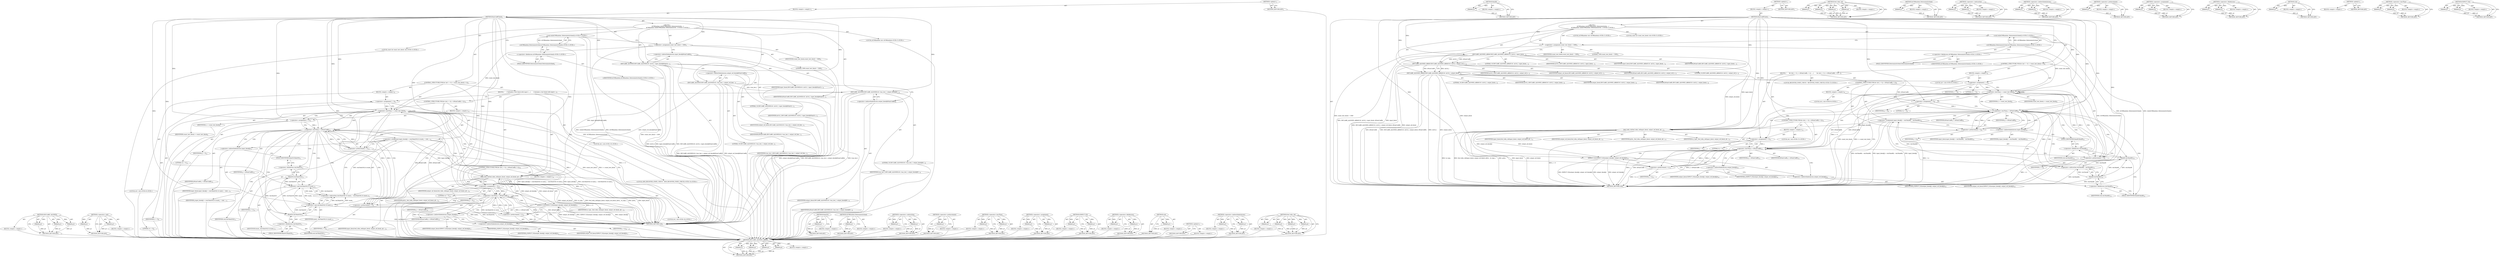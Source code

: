 digraph "fwd_txfm_ref" {
vulnerable_134 [label=<(METHOD,DECLARE_ALIGNED_ARRAY)>];
vulnerable_135 [label=<(PARAM,p1)>];
vulnerable_136 [label=<(PARAM,p2)>];
vulnerable_137 [label=<(PARAM,p3)>];
vulnerable_138 [label=<(PARAM,p4)>];
vulnerable_139 [label=<(BLOCK,&lt;empty&gt;,&lt;empty&gt;)>];
vulnerable_140 [label=<(METHOD_RETURN,ANY)>];
vulnerable_160 [label=<(METHOD,Rand8)>];
vulnerable_161 [label=<(PARAM,p1)>];
vulnerable_162 [label=<(BLOCK,&lt;empty&gt;,&lt;empty&gt;)>];
vulnerable_163 [label=<(METHOD_RETURN,ANY)>];
vulnerable_6 [label=<(METHOD,&lt;global&gt;)<SUB>1</SUB>>];
vulnerable_7 [label=<(BLOCK,&lt;empty&gt;,&lt;empty&gt;)<SUB>1</SUB>>];
vulnerable_8 [label=<(METHOD,RunCoeffCheck)<SUB>1</SUB>>];
vulnerable_9 [label="<(BLOCK,{
     ACMRandom rnd(ACMRandom::DeterministicSe...,{
     ACMRandom rnd(ACMRandom::DeterministicSe...)<SUB>1</SUB>>"];
vulnerable_10 [label="<(LOCAL,ACMRandom rnd: ACMRandom)<SUB>2</SUB>>"];
vulnerable_11 [label="<(rnd,rnd(ACMRandom::DeterministicSeed()))<SUB>2</SUB>>"];
vulnerable_12 [label="<(ACMRandom.DeterministicSeed,ACMRandom::DeterministicSeed())<SUB>2</SUB>>"];
vulnerable_13 [label="<(&lt;operator&gt;.fieldAccess,ACMRandom::DeterministicSeed)<SUB>2</SUB>>"];
vulnerable_14 [label="<(IDENTIFIER,ACMRandom,ACMRandom::DeterministicSeed())<SUB>2</SUB>>"];
vulnerable_15 [label=<(FIELD_IDENTIFIER,DeterministicSeed,DeterministicSeed)<SUB>2</SUB>>];
vulnerable_16 [label="<(LOCAL,const int count_test_block: int)<SUB>3</SUB>>"];
vulnerable_17 [label=<(&lt;operator&gt;.assignment,count_test_block = 1000)<SUB>3</SUB>>];
vulnerable_18 [label=<(IDENTIFIER,count_test_block,count_test_block = 1000)<SUB>3</SUB>>];
vulnerable_19 [label=<(LITERAL,1000,count_test_block = 1000)<SUB>3</SUB>>];
vulnerable_20 [label=<(DECLARE_ALIGNED_ARRAY,DECLARE_ALIGNED_ARRAY(16, int16_t, input_block,...)<SUB>4</SUB>>];
vulnerable_21 [label=<(LITERAL,16,DECLARE_ALIGNED_ARRAY(16, int16_t, input_block,...)<SUB>4</SUB>>];
vulnerable_22 [label=<(IDENTIFIER,int16_t,DECLARE_ALIGNED_ARRAY(16, int16_t, input_block,...)<SUB>4</SUB>>];
vulnerable_23 [label=<(IDENTIFIER,input_block,DECLARE_ALIGNED_ARRAY(16, int16_t, input_block,...)<SUB>4</SUB>>];
vulnerable_24 [label=<(IDENTIFIER,kNumCoeffs,DECLARE_ALIGNED_ARRAY(16, int16_t, input_block,...)<SUB>4</SUB>>];
vulnerable_25 [label=<(DECLARE_ALIGNED_ARRAY,DECLARE_ALIGNED_ARRAY(16, int16_t, output_ref_b...)<SUB>5</SUB>>];
vulnerable_26 [label=<(LITERAL,16,DECLARE_ALIGNED_ARRAY(16, int16_t, output_ref_b...)<SUB>5</SUB>>];
vulnerable_27 [label=<(IDENTIFIER,int16_t,DECLARE_ALIGNED_ARRAY(16, int16_t, output_ref_b...)<SUB>5</SUB>>];
vulnerable_28 [label=<(IDENTIFIER,output_ref_block,DECLARE_ALIGNED_ARRAY(16, int16_t, output_ref_b...)<SUB>5</SUB>>];
vulnerable_29 [label=<(IDENTIFIER,kNumCoeffs,DECLARE_ALIGNED_ARRAY(16, int16_t, output_ref_b...)<SUB>5</SUB>>];
vulnerable_30 [label=<(DECLARE_ALIGNED_ARRAY,DECLARE_ALIGNED_ARRAY(16, int16_t, output_block...)<SUB>6</SUB>>];
vulnerable_31 [label=<(LITERAL,16,DECLARE_ALIGNED_ARRAY(16, int16_t, output_block...)<SUB>6</SUB>>];
vulnerable_32 [label=<(IDENTIFIER,int16_t,DECLARE_ALIGNED_ARRAY(16, int16_t, output_block...)<SUB>6</SUB>>];
vulnerable_33 [label=<(IDENTIFIER,output_block,DECLARE_ALIGNED_ARRAY(16, int16_t, output_block...)<SUB>6</SUB>>];
vulnerable_34 [label=<(IDENTIFIER,kNumCoeffs,DECLARE_ALIGNED_ARRAY(16, int16_t, output_block...)<SUB>6</SUB>>];
vulnerable_35 [label=<(CONTROL_STRUCTURE,FOR,for (int i = 0;i &lt; count_test_block;++i))<SUB>8</SUB>>];
vulnerable_36 [label=<(BLOCK,&lt;empty&gt;,&lt;empty&gt;)<SUB>8</SUB>>];
vulnerable_37 [label="<(LOCAL,int i: int)<SUB>8</SUB>>"];
vulnerable_38 [label=<(&lt;operator&gt;.assignment,i = 0)<SUB>8</SUB>>];
vulnerable_39 [label=<(IDENTIFIER,i,i = 0)<SUB>8</SUB>>];
vulnerable_40 [label=<(LITERAL,0,i = 0)<SUB>8</SUB>>];
vulnerable_41 [label=<(&lt;operator&gt;.lessThan,i &lt; count_test_block)<SUB>8</SUB>>];
vulnerable_42 [label=<(IDENTIFIER,i,i &lt; count_test_block)<SUB>8</SUB>>];
vulnerable_43 [label=<(IDENTIFIER,count_test_block,i &lt; count_test_block)<SUB>8</SUB>>];
vulnerable_44 [label=<(&lt;operator&gt;.preIncrement,++i)<SUB>8</SUB>>];
vulnerable_45 [label=<(IDENTIFIER,i,++i)<SUB>8</SUB>>];
vulnerable_46 [label=<(BLOCK,{
       for (int j = 0; j &lt; kNumCoeffs; ++j)
 ...,{
       for (int j = 0; j &lt; kNumCoeffs; ++j)
 ...)<SUB>8</SUB>>];
vulnerable_47 [label=<(CONTROL_STRUCTURE,FOR,for (int j = 0;j &lt; kNumCoeffs;++j))<SUB>9</SUB>>];
vulnerable_48 [label=<(BLOCK,&lt;empty&gt;,&lt;empty&gt;)<SUB>9</SUB>>];
vulnerable_49 [label="<(LOCAL,int j: int)<SUB>9</SUB>>"];
vulnerable_50 [label=<(&lt;operator&gt;.assignment,j = 0)<SUB>9</SUB>>];
vulnerable_51 [label=<(IDENTIFIER,j,j = 0)<SUB>9</SUB>>];
vulnerable_52 [label=<(LITERAL,0,j = 0)<SUB>9</SUB>>];
vulnerable_53 [label=<(&lt;operator&gt;.lessThan,j &lt; kNumCoeffs)<SUB>9</SUB>>];
vulnerable_54 [label=<(IDENTIFIER,j,j &lt; kNumCoeffs)<SUB>9</SUB>>];
vulnerable_55 [label=<(IDENTIFIER,kNumCoeffs,j &lt; kNumCoeffs)<SUB>9</SUB>>];
vulnerable_56 [label=<(&lt;operator&gt;.preIncrement,++j)<SUB>9</SUB>>];
vulnerable_57 [label=<(IDENTIFIER,j,++j)<SUB>9</SUB>>];
vulnerable_58 [label=<(&lt;operator&gt;.assignment,input_block[j] = rnd.Rand8() - rnd.Rand8())<SUB>10</SUB>>];
vulnerable_59 [label=<(&lt;operator&gt;.indirectIndexAccess,input_block[j])<SUB>10</SUB>>];
vulnerable_60 [label=<(IDENTIFIER,input_block,input_block[j] = rnd.Rand8() - rnd.Rand8())<SUB>10</SUB>>];
vulnerable_61 [label=<(IDENTIFIER,j,input_block[j] = rnd.Rand8() - rnd.Rand8())<SUB>10</SUB>>];
vulnerable_62 [label=<(&lt;operator&gt;.subtraction,rnd.Rand8() - rnd.Rand8())<SUB>10</SUB>>];
vulnerable_63 [label=<(Rand8,rnd.Rand8())<SUB>10</SUB>>];
vulnerable_64 [label=<(&lt;operator&gt;.fieldAccess,rnd.Rand8)<SUB>10</SUB>>];
vulnerable_65 [label=<(IDENTIFIER,rnd,rnd.Rand8())<SUB>10</SUB>>];
vulnerable_66 [label=<(FIELD_IDENTIFIER,Rand8,Rand8)<SUB>10</SUB>>];
vulnerable_67 [label=<(Rand8,rnd.Rand8())<SUB>10</SUB>>];
vulnerable_68 [label=<(&lt;operator&gt;.fieldAccess,rnd.Rand8)<SUB>10</SUB>>];
vulnerable_69 [label=<(IDENTIFIER,rnd,rnd.Rand8())<SUB>10</SUB>>];
vulnerable_70 [label=<(FIELD_IDENTIFIER,Rand8,Rand8)<SUB>10</SUB>>];
vulnerable_71 [label=<(fwd_txfm_ref,fwd_txfm_ref(input_block, output_ref_block, pit...)<SUB>12</SUB>>];
vulnerable_72 [label=<(IDENTIFIER,input_block,fwd_txfm_ref(input_block, output_ref_block, pit...)<SUB>12</SUB>>];
vulnerable_73 [label=<(IDENTIFIER,output_ref_block,fwd_txfm_ref(input_block, output_ref_block, pit...)<SUB>12</SUB>>];
vulnerable_74 [label=<(IDENTIFIER,pitch_,fwd_txfm_ref(input_block, output_ref_block, pit...)<SUB>12</SUB>>];
vulnerable_75 [label=<(IDENTIFIER,tx_type_,fwd_txfm_ref(input_block, output_ref_block, pit...)<SUB>12</SUB>>];
vulnerable_76 [label="<(LOCAL,REGISTER_STATE_CHECK : REGISTER_STATE_CHECK)<SUB>13</SUB>>"];
vulnerable_77 [label=<(CONTROL_STRUCTURE,FOR,for (int j = 0;j &lt; kNumCoeffs;++j))<SUB>15</SUB>>];
vulnerable_78 [label=<(BLOCK,&lt;empty&gt;,&lt;empty&gt;)<SUB>15</SUB>>];
vulnerable_79 [label="<(LOCAL,int j: int)<SUB>15</SUB>>"];
vulnerable_80 [label=<(&lt;operator&gt;.assignment,j = 0)<SUB>15</SUB>>];
vulnerable_81 [label=<(IDENTIFIER,j,j = 0)<SUB>15</SUB>>];
vulnerable_82 [label=<(LITERAL,0,j = 0)<SUB>15</SUB>>];
vulnerable_83 [label=<(&lt;operator&gt;.lessThan,j &lt; kNumCoeffs)<SUB>15</SUB>>];
vulnerable_84 [label=<(IDENTIFIER,j,j &lt; kNumCoeffs)<SUB>15</SUB>>];
vulnerable_85 [label=<(IDENTIFIER,kNumCoeffs,j &lt; kNumCoeffs)<SUB>15</SUB>>];
vulnerable_86 [label=<(&lt;operator&gt;.preIncrement,++j)<SUB>15</SUB>>];
vulnerable_87 [label=<(IDENTIFIER,j,++j)<SUB>15</SUB>>];
vulnerable_88 [label=<(EXPECT_EQ,EXPECT_EQ(output_block[j], output_ref_block[j]))<SUB>16</SUB>>];
vulnerable_89 [label=<(&lt;operator&gt;.indirectIndexAccess,output_block[j])<SUB>16</SUB>>];
vulnerable_90 [label=<(IDENTIFIER,output_block,EXPECT_EQ(output_block[j], output_ref_block[j]))<SUB>16</SUB>>];
vulnerable_91 [label=<(IDENTIFIER,j,EXPECT_EQ(output_block[j], output_ref_block[j]))<SUB>16</SUB>>];
vulnerable_92 [label=<(&lt;operator&gt;.indirectIndexAccess,output_ref_block[j])<SUB>16</SUB>>];
vulnerable_93 [label=<(IDENTIFIER,output_ref_block,EXPECT_EQ(output_block[j], output_ref_block[j]))<SUB>16</SUB>>];
vulnerable_94 [label=<(IDENTIFIER,j,EXPECT_EQ(output_block[j], output_ref_block[j]))<SUB>16</SUB>>];
vulnerable_95 [label=<(METHOD_RETURN,void)<SUB>1</SUB>>];
vulnerable_97 [label=<(METHOD_RETURN,ANY)<SUB>1</SUB>>];
vulnerable_164 [label=<(METHOD,fwd_txfm_ref)>];
vulnerable_165 [label=<(PARAM,p1)>];
vulnerable_166 [label=<(PARAM,p2)>];
vulnerable_167 [label=<(PARAM,p3)>];
vulnerable_168 [label=<(PARAM,p4)>];
vulnerable_169 [label=<(BLOCK,&lt;empty&gt;,&lt;empty&gt;)>];
vulnerable_170 [label=<(METHOD_RETURN,ANY)>];
vulnerable_120 [label=<(METHOD,ACMRandom.DeterministicSeed)>];
vulnerable_121 [label=<(PARAM,p1)>];
vulnerable_122 [label=<(BLOCK,&lt;empty&gt;,&lt;empty&gt;)>];
vulnerable_123 [label=<(METHOD_RETURN,ANY)>];
vulnerable_155 [label=<(METHOD,&lt;operator&gt;.subtraction)>];
vulnerable_156 [label=<(PARAM,p1)>];
vulnerable_157 [label=<(PARAM,p2)>];
vulnerable_158 [label=<(BLOCK,&lt;empty&gt;,&lt;empty&gt;)>];
vulnerable_159 [label=<(METHOD_RETURN,ANY)>];
vulnerable_150 [label=<(METHOD,&lt;operator&gt;.indirectIndexAccess)>];
vulnerable_151 [label=<(PARAM,p1)>];
vulnerable_152 [label=<(PARAM,p2)>];
vulnerable_153 [label=<(BLOCK,&lt;empty&gt;,&lt;empty&gt;)>];
vulnerable_154 [label=<(METHOD_RETURN,ANY)>];
vulnerable_146 [label=<(METHOD,&lt;operator&gt;.preIncrement)>];
vulnerable_147 [label=<(PARAM,p1)>];
vulnerable_148 [label=<(BLOCK,&lt;empty&gt;,&lt;empty&gt;)>];
vulnerable_149 [label=<(METHOD_RETURN,ANY)>];
vulnerable_129 [label=<(METHOD,&lt;operator&gt;.assignment)>];
vulnerable_130 [label=<(PARAM,p1)>];
vulnerable_131 [label=<(PARAM,p2)>];
vulnerable_132 [label=<(BLOCK,&lt;empty&gt;,&lt;empty&gt;)>];
vulnerable_133 [label=<(METHOD_RETURN,ANY)>];
vulnerable_124 [label=<(METHOD,&lt;operator&gt;.fieldAccess)>];
vulnerable_125 [label=<(PARAM,p1)>];
vulnerable_126 [label=<(PARAM,p2)>];
vulnerable_127 [label=<(BLOCK,&lt;empty&gt;,&lt;empty&gt;)>];
vulnerable_128 [label=<(METHOD_RETURN,ANY)>];
vulnerable_116 [label=<(METHOD,rnd)>];
vulnerable_117 [label=<(PARAM,p1)>];
vulnerable_118 [label=<(BLOCK,&lt;empty&gt;,&lt;empty&gt;)>];
vulnerable_119 [label=<(METHOD_RETURN,ANY)>];
vulnerable_110 [label=<(METHOD,&lt;global&gt;)<SUB>1</SUB>>];
vulnerable_111 [label=<(BLOCK,&lt;empty&gt;,&lt;empty&gt;)>];
vulnerable_112 [label=<(METHOD_RETURN,ANY)>];
vulnerable_141 [label=<(METHOD,&lt;operator&gt;.lessThan)>];
vulnerable_142 [label=<(PARAM,p1)>];
vulnerable_143 [label=<(PARAM,p2)>];
vulnerable_144 [label=<(BLOCK,&lt;empty&gt;,&lt;empty&gt;)>];
vulnerable_145 [label=<(METHOD_RETURN,ANY)>];
vulnerable_171 [label=<(METHOD,EXPECT_EQ)>];
vulnerable_172 [label=<(PARAM,p1)>];
vulnerable_173 [label=<(PARAM,p2)>];
vulnerable_174 [label=<(BLOCK,&lt;empty&gt;,&lt;empty&gt;)>];
vulnerable_175 [label=<(METHOD_RETURN,ANY)>];
fixed_141 [label=<(METHOD,DECLARE_ALIGNED)>];
fixed_142 [label=<(PARAM,p1)>];
fixed_143 [label=<(PARAM,p2)>];
fixed_144 [label=<(PARAM,p3)>];
fixed_145 [label=<(BLOCK,&lt;empty&gt;,&lt;empty&gt;)>];
fixed_146 [label=<(METHOD_RETURN,ANY)>];
fixed_166 [label=<(METHOD,&lt;operator&gt;.and)>];
fixed_167 [label=<(PARAM,p1)>];
fixed_168 [label=<(PARAM,p2)>];
fixed_169 [label=<(BLOCK,&lt;empty&gt;,&lt;empty&gt;)>];
fixed_170 [label=<(METHOD_RETURN,ANY)>];
fixed_6 [label=<(METHOD,&lt;global&gt;)<SUB>1</SUB>>];
fixed_7 [label=<(BLOCK,&lt;empty&gt;,&lt;empty&gt;)<SUB>1</SUB>>];
fixed_8 [label=<(METHOD,RunCoeffCheck)<SUB>1</SUB>>];
fixed_9 [label="<(BLOCK,{
     ACMRandom rnd(ACMRandom::DeterministicSe...,{
     ACMRandom rnd(ACMRandom::DeterministicSe...)<SUB>1</SUB>>"];
fixed_10 [label="<(LOCAL,ACMRandom rnd: ACMRandom)<SUB>2</SUB>>"];
fixed_11 [label="<(rnd,rnd(ACMRandom::DeterministicSeed()))<SUB>2</SUB>>"];
fixed_12 [label="<(ACMRandom.DeterministicSeed,ACMRandom::DeterministicSeed())<SUB>2</SUB>>"];
fixed_13 [label="<(&lt;operator&gt;.fieldAccess,ACMRandom::DeterministicSeed)<SUB>2</SUB>>"];
fixed_14 [label="<(IDENTIFIER,ACMRandom,ACMRandom::DeterministicSeed())<SUB>2</SUB>>"];
fixed_15 [label=<(FIELD_IDENTIFIER,DeterministicSeed,DeterministicSeed)<SUB>2</SUB>>];
fixed_16 [label="<(LOCAL,const int count_test_block: int)<SUB>3</SUB>>"];
fixed_17 [label=<(&lt;operator&gt;.assignment,count_test_block = 1000)<SUB>3</SUB>>];
fixed_18 [label=<(IDENTIFIER,count_test_block,count_test_block = 1000)<SUB>3</SUB>>];
fixed_19 [label=<(LITERAL,1000,count_test_block = 1000)<SUB>3</SUB>>];
fixed_20 [label=<(DECLARE_ALIGNED,DECLARE_ALIGNED(16, int16_t, input_block[kNumCo...)<SUB>4</SUB>>];
fixed_21 [label=<(LITERAL,16,DECLARE_ALIGNED(16, int16_t, input_block[kNumCo...)<SUB>4</SUB>>];
fixed_22 [label=<(IDENTIFIER,int16_t,DECLARE_ALIGNED(16, int16_t, input_block[kNumCo...)<SUB>4</SUB>>];
fixed_23 [label=<(&lt;operator&gt;.indirectIndexAccess,input_block[kNumCoeffs])<SUB>4</SUB>>];
fixed_24 [label=<(IDENTIFIER,input_block,DECLARE_ALIGNED(16, int16_t, input_block[kNumCo...)<SUB>4</SUB>>];
fixed_25 [label=<(IDENTIFIER,kNumCoeffs,DECLARE_ALIGNED(16, int16_t, input_block[kNumCo...)<SUB>4</SUB>>];
fixed_26 [label=<(DECLARE_ALIGNED,DECLARE_ALIGNED(16, tran_low_t, output_ref_bloc...)<SUB>5</SUB>>];
fixed_27 [label=<(LITERAL,16,DECLARE_ALIGNED(16, tran_low_t, output_ref_bloc...)<SUB>5</SUB>>];
fixed_28 [label=<(IDENTIFIER,tran_low_t,DECLARE_ALIGNED(16, tran_low_t, output_ref_bloc...)<SUB>5</SUB>>];
fixed_29 [label=<(&lt;operator&gt;.indirectIndexAccess,output_ref_block[kNumCoeffs])<SUB>5</SUB>>];
fixed_30 [label=<(IDENTIFIER,output_ref_block,DECLARE_ALIGNED(16, tran_low_t, output_ref_bloc...)<SUB>5</SUB>>];
fixed_31 [label=<(IDENTIFIER,kNumCoeffs,DECLARE_ALIGNED(16, tran_low_t, output_ref_bloc...)<SUB>5</SUB>>];
fixed_32 [label=<(DECLARE_ALIGNED,DECLARE_ALIGNED(16, tran_low_t, output_block[kN...)<SUB>6</SUB>>];
fixed_33 [label=<(LITERAL,16,DECLARE_ALIGNED(16, tran_low_t, output_block[kN...)<SUB>6</SUB>>];
fixed_34 [label=<(IDENTIFIER,tran_low_t,DECLARE_ALIGNED(16, tran_low_t, output_block[kN...)<SUB>6</SUB>>];
fixed_35 [label=<(&lt;operator&gt;.indirectIndexAccess,output_block[kNumCoeffs])<SUB>6</SUB>>];
fixed_36 [label=<(IDENTIFIER,output_block,DECLARE_ALIGNED(16, tran_low_t, output_block[kN...)<SUB>6</SUB>>];
fixed_37 [label=<(IDENTIFIER,kNumCoeffs,DECLARE_ALIGNED(16, tran_low_t, output_block[kN...)<SUB>6</SUB>>];
fixed_38 [label=<(CONTROL_STRUCTURE,FOR,for (int i = 0;i &lt; count_test_block;++i))<SUB>8</SUB>>];
fixed_39 [label=<(BLOCK,&lt;empty&gt;,&lt;empty&gt;)<SUB>8</SUB>>];
fixed_40 [label="<(LOCAL,int i: int)<SUB>8</SUB>>"];
fixed_41 [label=<(&lt;operator&gt;.assignment,i = 0)<SUB>8</SUB>>];
fixed_42 [label=<(IDENTIFIER,i,i = 0)<SUB>8</SUB>>];
fixed_43 [label=<(LITERAL,0,i = 0)<SUB>8</SUB>>];
fixed_44 [label=<(&lt;operator&gt;.lessThan,i &lt; count_test_block)<SUB>8</SUB>>];
fixed_45 [label=<(IDENTIFIER,i,i &lt; count_test_block)<SUB>8</SUB>>];
fixed_46 [label=<(IDENTIFIER,count_test_block,i &lt; count_test_block)<SUB>8</SUB>>];
fixed_47 [label=<(&lt;operator&gt;.preIncrement,++i)<SUB>8</SUB>>];
fixed_48 [label=<(IDENTIFIER,i,++i)<SUB>8</SUB>>];
fixed_49 [label=<(BLOCK,{
      // Initialize a test block with input r...,{
      // Initialize a test block with input r...)<SUB>8</SUB>>];
fixed_50 [label=<(CONTROL_STRUCTURE,FOR,for (int j = 0;j &lt; kNumCoeffs;++j))<SUB>10</SUB>>];
fixed_51 [label=<(BLOCK,&lt;empty&gt;,&lt;empty&gt;)<SUB>10</SUB>>];
fixed_52 [label="<(LOCAL,int j: int)<SUB>10</SUB>>"];
fixed_53 [label=<(&lt;operator&gt;.assignment,j = 0)<SUB>10</SUB>>];
fixed_54 [label=<(IDENTIFIER,j,j = 0)<SUB>10</SUB>>];
fixed_55 [label=<(LITERAL,0,j = 0)<SUB>10</SUB>>];
fixed_56 [label=<(&lt;operator&gt;.lessThan,j &lt; kNumCoeffs)<SUB>10</SUB>>];
fixed_57 [label=<(IDENTIFIER,j,j &lt; kNumCoeffs)<SUB>10</SUB>>];
fixed_58 [label=<(IDENTIFIER,kNumCoeffs,j &lt; kNumCoeffs)<SUB>10</SUB>>];
fixed_59 [label=<(&lt;operator&gt;.preIncrement,++j)<SUB>10</SUB>>];
fixed_60 [label=<(IDENTIFIER,j,++j)<SUB>10</SUB>>];
fixed_61 [label=<(&lt;operator&gt;.assignment,input_block[j] = (rnd.Rand16() &amp; mask_) - (rnd....)<SUB>11</SUB>>];
fixed_62 [label=<(&lt;operator&gt;.indirectIndexAccess,input_block[j])<SUB>11</SUB>>];
fixed_63 [label=<(IDENTIFIER,input_block,input_block[j] = (rnd.Rand16() &amp; mask_) - (rnd....)<SUB>11</SUB>>];
fixed_64 [label=<(IDENTIFIER,j,input_block[j] = (rnd.Rand16() &amp; mask_) - (rnd....)<SUB>11</SUB>>];
fixed_65 [label=<(&lt;operator&gt;.subtraction,(rnd.Rand16() &amp; mask_) - (rnd.Rand16() &amp; mask_))<SUB>11</SUB>>];
fixed_66 [label=<(&lt;operator&gt;.and,rnd.Rand16() &amp; mask_)<SUB>11</SUB>>];
fixed_67 [label=<(Rand16,rnd.Rand16())<SUB>11</SUB>>];
fixed_68 [label=<(&lt;operator&gt;.fieldAccess,rnd.Rand16)<SUB>11</SUB>>];
fixed_69 [label=<(IDENTIFIER,rnd,rnd.Rand16())<SUB>11</SUB>>];
fixed_70 [label=<(FIELD_IDENTIFIER,Rand16,Rand16)<SUB>11</SUB>>];
fixed_71 [label=<(IDENTIFIER,mask_,rnd.Rand16() &amp; mask_)<SUB>11</SUB>>];
fixed_72 [label=<(&lt;operator&gt;.and,rnd.Rand16() &amp; mask_)<SUB>11</SUB>>];
fixed_73 [label=<(Rand16,rnd.Rand16())<SUB>11</SUB>>];
fixed_74 [label=<(&lt;operator&gt;.fieldAccess,rnd.Rand16)<SUB>11</SUB>>];
fixed_75 [label=<(IDENTIFIER,rnd,rnd.Rand16())<SUB>11</SUB>>];
fixed_76 [label=<(FIELD_IDENTIFIER,Rand16,Rand16)<SUB>11</SUB>>];
fixed_77 [label=<(IDENTIFIER,mask_,rnd.Rand16() &amp; mask_)<SUB>11</SUB>>];
fixed_78 [label=<(fwd_txfm_ref,fwd_txfm_ref(input_block, output_ref_block, pit...)<SUB>13</SUB>>];
fixed_79 [label=<(IDENTIFIER,input_block,fwd_txfm_ref(input_block, output_ref_block, pit...)<SUB>13</SUB>>];
fixed_80 [label=<(IDENTIFIER,output_ref_block,fwd_txfm_ref(input_block, output_ref_block, pit...)<SUB>13</SUB>>];
fixed_81 [label=<(IDENTIFIER,pitch_,fwd_txfm_ref(input_block, output_ref_block, pit...)<SUB>13</SUB>>];
fixed_82 [label=<(IDENTIFIER,tx_type_,fwd_txfm_ref(input_block, output_ref_block, pit...)<SUB>13</SUB>>];
fixed_83 [label="<(LOCAL,ASM_REGISTER_STATE_CHECK : ASM_REGISTER_STATE_CHECK)<SUB>14</SUB>>"];
fixed_84 [label=<(CONTROL_STRUCTURE,FOR,for (int j = 0;j &lt; kNumCoeffs;++j))<SUB>16</SUB>>];
fixed_85 [label=<(BLOCK,&lt;empty&gt;,&lt;empty&gt;)<SUB>16</SUB>>];
fixed_86 [label="<(LOCAL,int j: int)<SUB>16</SUB>>"];
fixed_87 [label=<(&lt;operator&gt;.assignment,j = 0)<SUB>16</SUB>>];
fixed_88 [label=<(IDENTIFIER,j,j = 0)<SUB>16</SUB>>];
fixed_89 [label=<(LITERAL,0,j = 0)<SUB>16</SUB>>];
fixed_90 [label=<(&lt;operator&gt;.lessThan,j &lt; kNumCoeffs)<SUB>16</SUB>>];
fixed_91 [label=<(IDENTIFIER,j,j &lt; kNumCoeffs)<SUB>16</SUB>>];
fixed_92 [label=<(IDENTIFIER,kNumCoeffs,j &lt; kNumCoeffs)<SUB>16</SUB>>];
fixed_93 [label=<(&lt;operator&gt;.preIncrement,++j)<SUB>16</SUB>>];
fixed_94 [label=<(IDENTIFIER,j,++j)<SUB>16</SUB>>];
fixed_95 [label=<(EXPECT_EQ,EXPECT_EQ(output_block[j], output_ref_block[j]))<SUB>17</SUB>>];
fixed_96 [label=<(&lt;operator&gt;.indirectIndexAccess,output_block[j])<SUB>17</SUB>>];
fixed_97 [label=<(IDENTIFIER,output_block,EXPECT_EQ(output_block[j], output_ref_block[j]))<SUB>17</SUB>>];
fixed_98 [label=<(IDENTIFIER,j,EXPECT_EQ(output_block[j], output_ref_block[j]))<SUB>17</SUB>>];
fixed_99 [label=<(&lt;operator&gt;.indirectIndexAccess,output_ref_block[j])<SUB>17</SUB>>];
fixed_100 [label=<(IDENTIFIER,output_ref_block,EXPECT_EQ(output_block[j], output_ref_block[j]))<SUB>17</SUB>>];
fixed_101 [label=<(IDENTIFIER,j,EXPECT_EQ(output_block[j], output_ref_block[j]))<SUB>17</SUB>>];
fixed_102 [label=<(METHOD_RETURN,void)<SUB>1</SUB>>];
fixed_104 [label=<(METHOD_RETURN,ANY)<SUB>1</SUB>>];
fixed_171 [label=<(METHOD,Rand16)>];
fixed_172 [label=<(PARAM,p1)>];
fixed_173 [label=<(BLOCK,&lt;empty&gt;,&lt;empty&gt;)>];
fixed_174 [label=<(METHOD_RETURN,ANY)>];
fixed_127 [label=<(METHOD,ACMRandom.DeterministicSeed)>];
fixed_128 [label=<(PARAM,p1)>];
fixed_129 [label=<(BLOCK,&lt;empty&gt;,&lt;empty&gt;)>];
fixed_130 [label=<(METHOD_RETURN,ANY)>];
fixed_161 [label=<(METHOD,&lt;operator&gt;.subtraction)>];
fixed_162 [label=<(PARAM,p1)>];
fixed_163 [label=<(PARAM,p2)>];
fixed_164 [label=<(BLOCK,&lt;empty&gt;,&lt;empty&gt;)>];
fixed_165 [label=<(METHOD_RETURN,ANY)>];
fixed_157 [label=<(METHOD,&lt;operator&gt;.preIncrement)>];
fixed_158 [label=<(PARAM,p1)>];
fixed_159 [label=<(BLOCK,&lt;empty&gt;,&lt;empty&gt;)>];
fixed_160 [label=<(METHOD_RETURN,ANY)>];
fixed_152 [label=<(METHOD,&lt;operator&gt;.lessThan)>];
fixed_153 [label=<(PARAM,p1)>];
fixed_154 [label=<(PARAM,p2)>];
fixed_155 [label=<(BLOCK,&lt;empty&gt;,&lt;empty&gt;)>];
fixed_156 [label=<(METHOD_RETURN,ANY)>];
fixed_136 [label=<(METHOD,&lt;operator&gt;.assignment)>];
fixed_137 [label=<(PARAM,p1)>];
fixed_138 [label=<(PARAM,p2)>];
fixed_139 [label=<(BLOCK,&lt;empty&gt;,&lt;empty&gt;)>];
fixed_140 [label=<(METHOD_RETURN,ANY)>];
fixed_182 [label=<(METHOD,EXPECT_EQ)>];
fixed_183 [label=<(PARAM,p1)>];
fixed_184 [label=<(PARAM,p2)>];
fixed_185 [label=<(BLOCK,&lt;empty&gt;,&lt;empty&gt;)>];
fixed_186 [label=<(METHOD_RETURN,ANY)>];
fixed_131 [label=<(METHOD,&lt;operator&gt;.fieldAccess)>];
fixed_132 [label=<(PARAM,p1)>];
fixed_133 [label=<(PARAM,p2)>];
fixed_134 [label=<(BLOCK,&lt;empty&gt;,&lt;empty&gt;)>];
fixed_135 [label=<(METHOD_RETURN,ANY)>];
fixed_123 [label=<(METHOD,rnd)>];
fixed_124 [label=<(PARAM,p1)>];
fixed_125 [label=<(BLOCK,&lt;empty&gt;,&lt;empty&gt;)>];
fixed_126 [label=<(METHOD_RETURN,ANY)>];
fixed_117 [label=<(METHOD,&lt;global&gt;)<SUB>1</SUB>>];
fixed_118 [label=<(BLOCK,&lt;empty&gt;,&lt;empty&gt;)>];
fixed_119 [label=<(METHOD_RETURN,ANY)>];
fixed_147 [label=<(METHOD,&lt;operator&gt;.indirectIndexAccess)>];
fixed_148 [label=<(PARAM,p1)>];
fixed_149 [label=<(PARAM,p2)>];
fixed_150 [label=<(BLOCK,&lt;empty&gt;,&lt;empty&gt;)>];
fixed_151 [label=<(METHOD_RETURN,ANY)>];
fixed_175 [label=<(METHOD,fwd_txfm_ref)>];
fixed_176 [label=<(PARAM,p1)>];
fixed_177 [label=<(PARAM,p2)>];
fixed_178 [label=<(PARAM,p3)>];
fixed_179 [label=<(PARAM,p4)>];
fixed_180 [label=<(BLOCK,&lt;empty&gt;,&lt;empty&gt;)>];
fixed_181 [label=<(METHOD_RETURN,ANY)>];
vulnerable_134 -> vulnerable_135  [key=0, label="AST: "];
vulnerable_134 -> vulnerable_135  [key=1, label="DDG: "];
vulnerable_134 -> vulnerable_139  [key=0, label="AST: "];
vulnerable_134 -> vulnerable_136  [key=0, label="AST: "];
vulnerable_134 -> vulnerable_136  [key=1, label="DDG: "];
vulnerable_134 -> vulnerable_140  [key=0, label="AST: "];
vulnerable_134 -> vulnerable_140  [key=1, label="CFG: "];
vulnerable_134 -> vulnerable_137  [key=0, label="AST: "];
vulnerable_134 -> vulnerable_137  [key=1, label="DDG: "];
vulnerable_134 -> vulnerable_138  [key=0, label="AST: "];
vulnerable_134 -> vulnerable_138  [key=1, label="DDG: "];
vulnerable_135 -> vulnerable_140  [key=0, label="DDG: p1"];
vulnerable_136 -> vulnerable_140  [key=0, label="DDG: p2"];
vulnerable_137 -> vulnerable_140  [key=0, label="DDG: p3"];
vulnerable_138 -> vulnerable_140  [key=0, label="DDG: p4"];
vulnerable_160 -> vulnerable_161  [key=0, label="AST: "];
vulnerable_160 -> vulnerable_161  [key=1, label="DDG: "];
vulnerable_160 -> vulnerable_162  [key=0, label="AST: "];
vulnerable_160 -> vulnerable_163  [key=0, label="AST: "];
vulnerable_160 -> vulnerable_163  [key=1, label="CFG: "];
vulnerable_161 -> vulnerable_163  [key=0, label="DDG: p1"];
vulnerable_6 -> vulnerable_7  [key=0, label="AST: "];
vulnerable_6 -> vulnerable_97  [key=0, label="AST: "];
vulnerable_6 -> vulnerable_97  [key=1, label="CFG: "];
vulnerable_7 -> vulnerable_8  [key=0, label="AST: "];
vulnerable_8 -> vulnerable_9  [key=0, label="AST: "];
vulnerable_8 -> vulnerable_95  [key=0, label="AST: "];
vulnerable_8 -> vulnerable_15  [key=0, label="CFG: "];
vulnerable_8 -> vulnerable_17  [key=0, label="DDG: "];
vulnerable_8 -> vulnerable_20  [key=0, label="DDG: "];
vulnerable_8 -> vulnerable_25  [key=0, label="DDG: "];
vulnerable_8 -> vulnerable_30  [key=0, label="DDG: "];
vulnerable_8 -> vulnerable_38  [key=0, label="DDG: "];
vulnerable_8 -> vulnerable_41  [key=0, label="DDG: "];
vulnerable_8 -> vulnerable_44  [key=0, label="DDG: "];
vulnerable_8 -> vulnerable_71  [key=0, label="DDG: "];
vulnerable_8 -> vulnerable_50  [key=0, label="DDG: "];
vulnerable_8 -> vulnerable_53  [key=0, label="DDG: "];
vulnerable_8 -> vulnerable_56  [key=0, label="DDG: "];
vulnerable_8 -> vulnerable_80  [key=0, label="DDG: "];
vulnerable_8 -> vulnerable_83  [key=0, label="DDG: "];
vulnerable_8 -> vulnerable_86  [key=0, label="DDG: "];
vulnerable_9 -> vulnerable_10  [key=0, label="AST: "];
vulnerable_9 -> vulnerable_11  [key=0, label="AST: "];
vulnerable_9 -> vulnerable_16  [key=0, label="AST: "];
vulnerable_9 -> vulnerable_17  [key=0, label="AST: "];
vulnerable_9 -> vulnerable_20  [key=0, label="AST: "];
vulnerable_9 -> vulnerable_25  [key=0, label="AST: "];
vulnerable_9 -> vulnerable_30  [key=0, label="AST: "];
vulnerable_9 -> vulnerable_35  [key=0, label="AST: "];
vulnerable_11 -> vulnerable_12  [key=0, label="AST: "];
vulnerable_11 -> vulnerable_17  [key=0, label="CFG: "];
vulnerable_11 -> vulnerable_95  [key=0, label="DDG: ACMRandom::DeterministicSeed()"];
vulnerable_11 -> vulnerable_95  [key=1, label="DDG: rnd(ACMRandom::DeterministicSeed())"];
vulnerable_12 -> vulnerable_13  [key=0, label="AST: "];
vulnerable_12 -> vulnerable_11  [key=0, label="CFG: "];
vulnerable_12 -> vulnerable_11  [key=1, label="DDG: ACMRandom::DeterministicSeed"];
vulnerable_12 -> vulnerable_95  [key=0, label="DDG: ACMRandom::DeterministicSeed"];
vulnerable_13 -> vulnerable_14  [key=0, label="AST: "];
vulnerable_13 -> vulnerable_15  [key=0, label="AST: "];
vulnerable_13 -> vulnerable_12  [key=0, label="CFG: "];
vulnerable_15 -> vulnerable_13  [key=0, label="CFG: "];
vulnerable_17 -> vulnerable_18  [key=0, label="AST: "];
vulnerable_17 -> vulnerable_19  [key=0, label="AST: "];
vulnerable_17 -> vulnerable_20  [key=0, label="CFG: "];
vulnerable_17 -> vulnerable_95  [key=0, label="DDG: count_test_block = 1000"];
vulnerable_17 -> vulnerable_41  [key=0, label="DDG: count_test_block"];
vulnerable_20 -> vulnerable_21  [key=0, label="AST: "];
vulnerable_20 -> vulnerable_22  [key=0, label="AST: "];
vulnerable_20 -> vulnerable_23  [key=0, label="AST: "];
vulnerable_20 -> vulnerable_24  [key=0, label="AST: "];
vulnerable_20 -> vulnerable_25  [key=0, label="CFG: "];
vulnerable_20 -> vulnerable_25  [key=1, label="DDG: int16_t"];
vulnerable_20 -> vulnerable_25  [key=2, label="DDG: kNumCoeffs"];
vulnerable_20 -> vulnerable_95  [key=0, label="DDG: input_block"];
vulnerable_20 -> vulnerable_95  [key=1, label="DDG: DECLARE_ALIGNED_ARRAY(16, int16_t, input_block, kNumCoeffs)"];
vulnerable_20 -> vulnerable_71  [key=0, label="DDG: input_block"];
vulnerable_25 -> vulnerable_26  [key=0, label="AST: "];
vulnerable_25 -> vulnerable_27  [key=0, label="AST: "];
vulnerable_25 -> vulnerable_28  [key=0, label="AST: "];
vulnerable_25 -> vulnerable_29  [key=0, label="AST: "];
vulnerable_25 -> vulnerable_30  [key=0, label="CFG: "];
vulnerable_25 -> vulnerable_30  [key=1, label="DDG: int16_t"];
vulnerable_25 -> vulnerable_30  [key=2, label="DDG: kNumCoeffs"];
vulnerable_25 -> vulnerable_95  [key=0, label="DDG: output_ref_block"];
vulnerable_25 -> vulnerable_95  [key=1, label="DDG: DECLARE_ALIGNED_ARRAY(16, int16_t, output_ref_block, kNumCoeffs)"];
vulnerable_25 -> vulnerable_71  [key=0, label="DDG: output_ref_block"];
vulnerable_30 -> vulnerable_31  [key=0, label="AST: "];
vulnerable_30 -> vulnerable_32  [key=0, label="AST: "];
vulnerable_30 -> vulnerable_33  [key=0, label="AST: "];
vulnerable_30 -> vulnerable_34  [key=0, label="AST: "];
vulnerable_30 -> vulnerable_38  [key=0, label="CFG: "];
vulnerable_30 -> vulnerable_95  [key=0, label="DDG: int16_t"];
vulnerable_30 -> vulnerable_95  [key=1, label="DDG: output_block"];
vulnerable_30 -> vulnerable_95  [key=2, label="DDG: kNumCoeffs"];
vulnerable_30 -> vulnerable_95  [key=3, label="DDG: DECLARE_ALIGNED_ARRAY(16, int16_t, output_block, kNumCoeffs)"];
vulnerable_30 -> vulnerable_53  [key=0, label="DDG: kNumCoeffs"];
vulnerable_30 -> vulnerable_88  [key=0, label="DDG: output_block"];
vulnerable_35 -> vulnerable_36  [key=0, label="AST: "];
vulnerable_35 -> vulnerable_41  [key=0, label="AST: "];
vulnerable_35 -> vulnerable_44  [key=0, label="AST: "];
vulnerable_35 -> vulnerable_46  [key=0, label="AST: "];
vulnerable_36 -> vulnerable_37  [key=0, label="AST: "];
vulnerable_36 -> vulnerable_38  [key=0, label="AST: "];
vulnerable_38 -> vulnerable_39  [key=0, label="AST: "];
vulnerable_38 -> vulnerable_40  [key=0, label="AST: "];
vulnerable_38 -> vulnerable_41  [key=0, label="CFG: "];
vulnerable_38 -> vulnerable_41  [key=1, label="DDG: i"];
vulnerable_38 -> vulnerable_95  [key=0, label="DDG: i = 0"];
vulnerable_41 -> vulnerable_42  [key=0, label="AST: "];
vulnerable_41 -> vulnerable_43  [key=0, label="AST: "];
vulnerable_41 -> vulnerable_95  [key=0, label="CFG: "];
vulnerable_41 -> vulnerable_95  [key=1, label="DDG: i"];
vulnerable_41 -> vulnerable_95  [key=2, label="DDG: count_test_block"];
vulnerable_41 -> vulnerable_95  [key=3, label="DDG: i &lt; count_test_block"];
vulnerable_41 -> vulnerable_50  [key=0, label="CFG: "];
vulnerable_41 -> vulnerable_50  [key=1, label="CDG: "];
vulnerable_41 -> vulnerable_44  [key=0, label="DDG: i"];
vulnerable_41 -> vulnerable_44  [key=1, label="CDG: "];
vulnerable_41 -> vulnerable_80  [key=0, label="CDG: "];
vulnerable_41 -> vulnerable_83  [key=0, label="CDG: "];
vulnerable_41 -> vulnerable_71  [key=0, label="CDG: "];
vulnerable_41 -> vulnerable_53  [key=0, label="CDG: "];
vulnerable_41 -> vulnerable_41  [key=0, label="CDG: "];
vulnerable_44 -> vulnerable_45  [key=0, label="AST: "];
vulnerable_44 -> vulnerable_41  [key=0, label="CFG: "];
vulnerable_44 -> vulnerable_41  [key=1, label="DDG: i"];
vulnerable_44 -> vulnerable_95  [key=0, label="DDG: ++i"];
vulnerable_46 -> vulnerable_47  [key=0, label="AST: "];
vulnerable_46 -> vulnerable_71  [key=0, label="AST: "];
vulnerable_46 -> vulnerable_76  [key=0, label="AST: "];
vulnerable_46 -> vulnerable_77  [key=0, label="AST: "];
vulnerable_47 -> vulnerable_48  [key=0, label="AST: "];
vulnerable_47 -> vulnerable_53  [key=0, label="AST: "];
vulnerable_47 -> vulnerable_56  [key=0, label="AST: "];
vulnerable_47 -> vulnerable_58  [key=0, label="AST: "];
vulnerable_48 -> vulnerable_49  [key=0, label="AST: "];
vulnerable_48 -> vulnerable_50  [key=0, label="AST: "];
vulnerable_50 -> vulnerable_51  [key=0, label="AST: "];
vulnerable_50 -> vulnerable_52  [key=0, label="AST: "];
vulnerable_50 -> vulnerable_53  [key=0, label="CFG: "];
vulnerable_50 -> vulnerable_53  [key=1, label="DDG: j"];
vulnerable_53 -> vulnerable_54  [key=0, label="AST: "];
vulnerable_53 -> vulnerable_55  [key=0, label="AST: "];
vulnerable_53 -> vulnerable_59  [key=0, label="CFG: "];
vulnerable_53 -> vulnerable_59  [key=1, label="CDG: "];
vulnerable_53 -> vulnerable_71  [key=0, label="CFG: "];
vulnerable_53 -> vulnerable_56  [key=0, label="DDG: j"];
vulnerable_53 -> vulnerable_56  [key=1, label="CDG: "];
vulnerable_53 -> vulnerable_83  [key=0, label="DDG: kNumCoeffs"];
vulnerable_53 -> vulnerable_58  [key=0, label="CDG: "];
vulnerable_53 -> vulnerable_68  [key=0, label="CDG: "];
vulnerable_53 -> vulnerable_64  [key=0, label="CDG: "];
vulnerable_53 -> vulnerable_66  [key=0, label="CDG: "];
vulnerable_53 -> vulnerable_53  [key=0, label="CDG: "];
vulnerable_53 -> vulnerable_67  [key=0, label="CDG: "];
vulnerable_53 -> vulnerable_70  [key=0, label="CDG: "];
vulnerable_53 -> vulnerable_63  [key=0, label="CDG: "];
vulnerable_53 -> vulnerable_62  [key=0, label="CDG: "];
vulnerable_56 -> vulnerable_57  [key=0, label="AST: "];
vulnerable_56 -> vulnerable_53  [key=0, label="CFG: "];
vulnerable_56 -> vulnerable_53  [key=1, label="DDG: j"];
vulnerable_56 -> vulnerable_95  [key=0, label="DDG: ++j"];
vulnerable_58 -> vulnerable_59  [key=0, label="AST: "];
vulnerable_58 -> vulnerable_62  [key=0, label="AST: "];
vulnerable_58 -> vulnerable_56  [key=0, label="CFG: "];
vulnerable_58 -> vulnerable_95  [key=0, label="DDG: input_block[j]"];
vulnerable_58 -> vulnerable_95  [key=1, label="DDG: rnd.Rand8() - rnd.Rand8()"];
vulnerable_58 -> vulnerable_95  [key=2, label="DDG: input_block[j] = rnd.Rand8() - rnd.Rand8()"];
vulnerable_58 -> vulnerable_71  [key=0, label="DDG: input_block[j]"];
vulnerable_59 -> vulnerable_60  [key=0, label="AST: "];
vulnerable_59 -> vulnerable_61  [key=0, label="AST: "];
vulnerable_59 -> vulnerable_66  [key=0, label="CFG: "];
vulnerable_62 -> vulnerable_63  [key=0, label="AST: "];
vulnerable_62 -> vulnerable_67  [key=0, label="AST: "];
vulnerable_62 -> vulnerable_58  [key=0, label="CFG: "];
vulnerable_62 -> vulnerable_58  [key=1, label="DDG: rnd.Rand8()"];
vulnerable_62 -> vulnerable_95  [key=0, label="DDG: rnd.Rand8()"];
vulnerable_63 -> vulnerable_64  [key=0, label="AST: "];
vulnerable_63 -> vulnerable_70  [key=0, label="CFG: "];
vulnerable_63 -> vulnerable_62  [key=0, label="DDG: rnd.Rand8"];
vulnerable_63 -> vulnerable_67  [key=0, label="DDG: rnd.Rand8"];
vulnerable_64 -> vulnerable_65  [key=0, label="AST: "];
vulnerable_64 -> vulnerable_66  [key=0, label="AST: "];
vulnerable_64 -> vulnerable_63  [key=0, label="CFG: "];
vulnerable_66 -> vulnerable_64  [key=0, label="CFG: "];
vulnerable_67 -> vulnerable_68  [key=0, label="AST: "];
vulnerable_67 -> vulnerable_62  [key=0, label="CFG: "];
vulnerable_67 -> vulnerable_62  [key=1, label="DDG: rnd.Rand8"];
vulnerable_67 -> vulnerable_95  [key=0, label="DDG: rnd.Rand8"];
vulnerable_67 -> vulnerable_63  [key=0, label="DDG: rnd.Rand8"];
vulnerable_68 -> vulnerable_69  [key=0, label="AST: "];
vulnerable_68 -> vulnerable_70  [key=0, label="AST: "];
vulnerable_68 -> vulnerable_67  [key=0, label="CFG: "];
vulnerable_70 -> vulnerable_68  [key=0, label="CFG: "];
vulnerable_71 -> vulnerable_72  [key=0, label="AST: "];
vulnerable_71 -> vulnerable_73  [key=0, label="AST: "];
vulnerable_71 -> vulnerable_74  [key=0, label="AST: "];
vulnerable_71 -> vulnerable_75  [key=0, label="AST: "];
vulnerable_71 -> vulnerable_80  [key=0, label="CFG: "];
vulnerable_71 -> vulnerable_95  [key=0, label="DDG: input_block"];
vulnerable_71 -> vulnerable_95  [key=1, label="DDG: output_ref_block"];
vulnerable_71 -> vulnerable_95  [key=2, label="DDG: tx_type_"];
vulnerable_71 -> vulnerable_95  [key=3, label="DDG: fwd_txfm_ref(input_block, output_ref_block, pitch_, tx_type_)"];
vulnerable_71 -> vulnerable_95  [key=4, label="DDG: pitch_"];
vulnerable_71 -> vulnerable_88  [key=0, label="DDG: output_ref_block"];
vulnerable_77 -> vulnerable_78  [key=0, label="AST: "];
vulnerable_77 -> vulnerable_83  [key=0, label="AST: "];
vulnerable_77 -> vulnerable_86  [key=0, label="AST: "];
vulnerable_77 -> vulnerable_88  [key=0, label="AST: "];
vulnerable_78 -> vulnerable_79  [key=0, label="AST: "];
vulnerable_78 -> vulnerable_80  [key=0, label="AST: "];
vulnerable_80 -> vulnerable_81  [key=0, label="AST: "];
vulnerable_80 -> vulnerable_82  [key=0, label="AST: "];
vulnerable_80 -> vulnerable_83  [key=0, label="CFG: "];
vulnerable_80 -> vulnerable_83  [key=1, label="DDG: j"];
vulnerable_80 -> vulnerable_95  [key=0, label="DDG: j = 0"];
vulnerable_83 -> vulnerable_84  [key=0, label="AST: "];
vulnerable_83 -> vulnerable_85  [key=0, label="AST: "];
vulnerable_83 -> vulnerable_89  [key=0, label="CFG: "];
vulnerable_83 -> vulnerable_89  [key=1, label="CDG: "];
vulnerable_83 -> vulnerable_44  [key=0, label="CFG: "];
vulnerable_83 -> vulnerable_95  [key=0, label="DDG: j"];
vulnerable_83 -> vulnerable_95  [key=1, label="DDG: kNumCoeffs"];
vulnerable_83 -> vulnerable_95  [key=2, label="DDG: j &lt; kNumCoeffs"];
vulnerable_83 -> vulnerable_53  [key=0, label="DDG: kNumCoeffs"];
vulnerable_83 -> vulnerable_86  [key=0, label="DDG: j"];
vulnerable_83 -> vulnerable_86  [key=1, label="CDG: "];
vulnerable_83 -> vulnerable_83  [key=0, label="CDG: "];
vulnerable_83 -> vulnerable_88  [key=0, label="CDG: "];
vulnerable_83 -> vulnerable_92  [key=0, label="CDG: "];
vulnerable_86 -> vulnerable_87  [key=0, label="AST: "];
vulnerable_86 -> vulnerable_83  [key=0, label="CFG: "];
vulnerable_86 -> vulnerable_83  [key=1, label="DDG: j"];
vulnerable_86 -> vulnerable_95  [key=0, label="DDG: ++j"];
vulnerable_88 -> vulnerable_89  [key=0, label="AST: "];
vulnerable_88 -> vulnerable_92  [key=0, label="AST: "];
vulnerable_88 -> vulnerable_86  [key=0, label="CFG: "];
vulnerable_88 -> vulnerable_95  [key=0, label="DDG: output_block[j]"];
vulnerable_88 -> vulnerable_95  [key=1, label="DDG: output_ref_block[j]"];
vulnerable_88 -> vulnerable_95  [key=2, label="DDG: EXPECT_EQ(output_block[j], output_ref_block[j])"];
vulnerable_88 -> vulnerable_71  [key=0, label="DDG: output_ref_block[j]"];
vulnerable_89 -> vulnerable_90  [key=0, label="AST: "];
vulnerable_89 -> vulnerable_91  [key=0, label="AST: "];
vulnerable_89 -> vulnerable_92  [key=0, label="CFG: "];
vulnerable_92 -> vulnerable_93  [key=0, label="AST: "];
vulnerable_92 -> vulnerable_94  [key=0, label="AST: "];
vulnerable_92 -> vulnerable_88  [key=0, label="CFG: "];
vulnerable_164 -> vulnerable_165  [key=0, label="AST: "];
vulnerable_164 -> vulnerable_165  [key=1, label="DDG: "];
vulnerable_164 -> vulnerable_169  [key=0, label="AST: "];
vulnerable_164 -> vulnerable_166  [key=0, label="AST: "];
vulnerable_164 -> vulnerable_166  [key=1, label="DDG: "];
vulnerable_164 -> vulnerable_170  [key=0, label="AST: "];
vulnerable_164 -> vulnerable_170  [key=1, label="CFG: "];
vulnerable_164 -> vulnerable_167  [key=0, label="AST: "];
vulnerable_164 -> vulnerable_167  [key=1, label="DDG: "];
vulnerable_164 -> vulnerable_168  [key=0, label="AST: "];
vulnerable_164 -> vulnerable_168  [key=1, label="DDG: "];
vulnerable_165 -> vulnerable_170  [key=0, label="DDG: p1"];
vulnerable_166 -> vulnerable_170  [key=0, label="DDG: p2"];
vulnerable_167 -> vulnerable_170  [key=0, label="DDG: p3"];
vulnerable_168 -> vulnerable_170  [key=0, label="DDG: p4"];
vulnerable_120 -> vulnerable_121  [key=0, label="AST: "];
vulnerable_120 -> vulnerable_121  [key=1, label="DDG: "];
vulnerable_120 -> vulnerable_122  [key=0, label="AST: "];
vulnerable_120 -> vulnerable_123  [key=0, label="AST: "];
vulnerable_120 -> vulnerable_123  [key=1, label="CFG: "];
vulnerable_121 -> vulnerable_123  [key=0, label="DDG: p1"];
vulnerable_155 -> vulnerable_156  [key=0, label="AST: "];
vulnerable_155 -> vulnerable_156  [key=1, label="DDG: "];
vulnerable_155 -> vulnerable_158  [key=0, label="AST: "];
vulnerable_155 -> vulnerable_157  [key=0, label="AST: "];
vulnerable_155 -> vulnerable_157  [key=1, label="DDG: "];
vulnerable_155 -> vulnerable_159  [key=0, label="AST: "];
vulnerable_155 -> vulnerable_159  [key=1, label="CFG: "];
vulnerable_156 -> vulnerable_159  [key=0, label="DDG: p1"];
vulnerable_157 -> vulnerable_159  [key=0, label="DDG: p2"];
vulnerable_150 -> vulnerable_151  [key=0, label="AST: "];
vulnerable_150 -> vulnerable_151  [key=1, label="DDG: "];
vulnerable_150 -> vulnerable_153  [key=0, label="AST: "];
vulnerable_150 -> vulnerable_152  [key=0, label="AST: "];
vulnerable_150 -> vulnerable_152  [key=1, label="DDG: "];
vulnerable_150 -> vulnerable_154  [key=0, label="AST: "];
vulnerable_150 -> vulnerable_154  [key=1, label="CFG: "];
vulnerable_151 -> vulnerable_154  [key=0, label="DDG: p1"];
vulnerable_152 -> vulnerable_154  [key=0, label="DDG: p2"];
vulnerable_146 -> vulnerable_147  [key=0, label="AST: "];
vulnerable_146 -> vulnerable_147  [key=1, label="DDG: "];
vulnerable_146 -> vulnerable_148  [key=0, label="AST: "];
vulnerable_146 -> vulnerable_149  [key=0, label="AST: "];
vulnerable_146 -> vulnerable_149  [key=1, label="CFG: "];
vulnerable_147 -> vulnerable_149  [key=0, label="DDG: p1"];
vulnerable_129 -> vulnerable_130  [key=0, label="AST: "];
vulnerable_129 -> vulnerable_130  [key=1, label="DDG: "];
vulnerable_129 -> vulnerable_132  [key=0, label="AST: "];
vulnerable_129 -> vulnerable_131  [key=0, label="AST: "];
vulnerable_129 -> vulnerable_131  [key=1, label="DDG: "];
vulnerable_129 -> vulnerable_133  [key=0, label="AST: "];
vulnerable_129 -> vulnerable_133  [key=1, label="CFG: "];
vulnerable_130 -> vulnerable_133  [key=0, label="DDG: p1"];
vulnerable_131 -> vulnerable_133  [key=0, label="DDG: p2"];
vulnerable_124 -> vulnerable_125  [key=0, label="AST: "];
vulnerable_124 -> vulnerable_125  [key=1, label="DDG: "];
vulnerable_124 -> vulnerable_127  [key=0, label="AST: "];
vulnerable_124 -> vulnerable_126  [key=0, label="AST: "];
vulnerable_124 -> vulnerable_126  [key=1, label="DDG: "];
vulnerable_124 -> vulnerable_128  [key=0, label="AST: "];
vulnerable_124 -> vulnerable_128  [key=1, label="CFG: "];
vulnerable_125 -> vulnerable_128  [key=0, label="DDG: p1"];
vulnerable_126 -> vulnerable_128  [key=0, label="DDG: p2"];
vulnerable_116 -> vulnerable_117  [key=0, label="AST: "];
vulnerable_116 -> vulnerable_117  [key=1, label="DDG: "];
vulnerable_116 -> vulnerable_118  [key=0, label="AST: "];
vulnerable_116 -> vulnerable_119  [key=0, label="AST: "];
vulnerable_116 -> vulnerable_119  [key=1, label="CFG: "];
vulnerable_117 -> vulnerable_119  [key=0, label="DDG: p1"];
vulnerable_110 -> vulnerable_111  [key=0, label="AST: "];
vulnerable_110 -> vulnerable_112  [key=0, label="AST: "];
vulnerable_110 -> vulnerable_112  [key=1, label="CFG: "];
vulnerable_141 -> vulnerable_142  [key=0, label="AST: "];
vulnerable_141 -> vulnerable_142  [key=1, label="DDG: "];
vulnerable_141 -> vulnerable_144  [key=0, label="AST: "];
vulnerable_141 -> vulnerable_143  [key=0, label="AST: "];
vulnerable_141 -> vulnerable_143  [key=1, label="DDG: "];
vulnerable_141 -> vulnerable_145  [key=0, label="AST: "];
vulnerable_141 -> vulnerable_145  [key=1, label="CFG: "];
vulnerable_142 -> vulnerable_145  [key=0, label="DDG: p1"];
vulnerable_143 -> vulnerable_145  [key=0, label="DDG: p2"];
vulnerable_171 -> vulnerable_172  [key=0, label="AST: "];
vulnerable_171 -> vulnerable_172  [key=1, label="DDG: "];
vulnerable_171 -> vulnerable_174  [key=0, label="AST: "];
vulnerable_171 -> vulnerable_173  [key=0, label="AST: "];
vulnerable_171 -> vulnerable_173  [key=1, label="DDG: "];
vulnerable_171 -> vulnerable_175  [key=0, label="AST: "];
vulnerable_171 -> vulnerable_175  [key=1, label="CFG: "];
vulnerable_172 -> vulnerable_175  [key=0, label="DDG: p1"];
vulnerable_173 -> vulnerable_175  [key=0, label="DDG: p2"];
fixed_141 -> fixed_142  [key=0, label="AST: "];
fixed_141 -> fixed_142  [key=1, label="DDG: "];
fixed_141 -> fixed_145  [key=0, label="AST: "];
fixed_141 -> fixed_143  [key=0, label="AST: "];
fixed_141 -> fixed_143  [key=1, label="DDG: "];
fixed_141 -> fixed_146  [key=0, label="AST: "];
fixed_141 -> fixed_146  [key=1, label="CFG: "];
fixed_141 -> fixed_144  [key=0, label="AST: "];
fixed_141 -> fixed_144  [key=1, label="DDG: "];
fixed_142 -> fixed_146  [key=0, label="DDG: p1"];
fixed_143 -> fixed_146  [key=0, label="DDG: p2"];
fixed_144 -> fixed_146  [key=0, label="DDG: p3"];
fixed_145 -> vulnerable_134  [key=0];
fixed_146 -> vulnerable_134  [key=0];
fixed_166 -> fixed_167  [key=0, label="AST: "];
fixed_166 -> fixed_167  [key=1, label="DDG: "];
fixed_166 -> fixed_169  [key=0, label="AST: "];
fixed_166 -> fixed_168  [key=0, label="AST: "];
fixed_166 -> fixed_168  [key=1, label="DDG: "];
fixed_166 -> fixed_170  [key=0, label="AST: "];
fixed_166 -> fixed_170  [key=1, label="CFG: "];
fixed_167 -> fixed_170  [key=0, label="DDG: p1"];
fixed_168 -> fixed_170  [key=0, label="DDG: p2"];
fixed_169 -> vulnerable_134  [key=0];
fixed_170 -> vulnerable_134  [key=0];
fixed_6 -> fixed_7  [key=0, label="AST: "];
fixed_6 -> fixed_104  [key=0, label="AST: "];
fixed_6 -> fixed_104  [key=1, label="CFG: "];
fixed_7 -> fixed_8  [key=0, label="AST: "];
fixed_8 -> fixed_9  [key=0, label="AST: "];
fixed_8 -> fixed_102  [key=0, label="AST: "];
fixed_8 -> fixed_15  [key=0, label="CFG: "];
fixed_8 -> fixed_17  [key=0, label="DDG: "];
fixed_8 -> fixed_20  [key=0, label="DDG: "];
fixed_8 -> fixed_26  [key=0, label="DDG: "];
fixed_8 -> fixed_32  [key=0, label="DDG: "];
fixed_8 -> fixed_41  [key=0, label="DDG: "];
fixed_8 -> fixed_44  [key=0, label="DDG: "];
fixed_8 -> fixed_47  [key=0, label="DDG: "];
fixed_8 -> fixed_78  [key=0, label="DDG: "];
fixed_8 -> fixed_53  [key=0, label="DDG: "];
fixed_8 -> fixed_56  [key=0, label="DDG: "];
fixed_8 -> fixed_59  [key=0, label="DDG: "];
fixed_8 -> fixed_87  [key=0, label="DDG: "];
fixed_8 -> fixed_90  [key=0, label="DDG: "];
fixed_8 -> fixed_93  [key=0, label="DDG: "];
fixed_8 -> fixed_66  [key=0, label="DDG: "];
fixed_8 -> fixed_72  [key=0, label="DDG: "];
fixed_9 -> fixed_10  [key=0, label="AST: "];
fixed_9 -> fixed_11  [key=0, label="AST: "];
fixed_9 -> fixed_16  [key=0, label="AST: "];
fixed_9 -> fixed_17  [key=0, label="AST: "];
fixed_9 -> fixed_20  [key=0, label="AST: "];
fixed_9 -> fixed_26  [key=0, label="AST: "];
fixed_9 -> fixed_32  [key=0, label="AST: "];
fixed_9 -> fixed_38  [key=0, label="AST: "];
fixed_10 -> vulnerable_134  [key=0];
fixed_11 -> fixed_12  [key=0, label="AST: "];
fixed_11 -> fixed_17  [key=0, label="CFG: "];
fixed_11 -> fixed_102  [key=0, label="DDG: ACMRandom::DeterministicSeed()"];
fixed_11 -> fixed_102  [key=1, label="DDG: rnd(ACMRandom::DeterministicSeed())"];
fixed_12 -> fixed_13  [key=0, label="AST: "];
fixed_12 -> fixed_11  [key=0, label="CFG: "];
fixed_12 -> fixed_11  [key=1, label="DDG: ACMRandom::DeterministicSeed"];
fixed_12 -> fixed_102  [key=0, label="DDG: ACMRandom::DeterministicSeed"];
fixed_13 -> fixed_14  [key=0, label="AST: "];
fixed_13 -> fixed_15  [key=0, label="AST: "];
fixed_13 -> fixed_12  [key=0, label="CFG: "];
fixed_14 -> vulnerable_134  [key=0];
fixed_15 -> fixed_13  [key=0, label="CFG: "];
fixed_16 -> vulnerable_134  [key=0];
fixed_17 -> fixed_18  [key=0, label="AST: "];
fixed_17 -> fixed_19  [key=0, label="AST: "];
fixed_17 -> fixed_23  [key=0, label="CFG: "];
fixed_17 -> fixed_102  [key=0, label="DDG: count_test_block = 1000"];
fixed_17 -> fixed_44  [key=0, label="DDG: count_test_block"];
fixed_18 -> vulnerable_134  [key=0];
fixed_19 -> vulnerable_134  [key=0];
fixed_20 -> fixed_21  [key=0, label="AST: "];
fixed_20 -> fixed_22  [key=0, label="AST: "];
fixed_20 -> fixed_23  [key=0, label="AST: "];
fixed_20 -> fixed_29  [key=0, label="CFG: "];
fixed_20 -> fixed_102  [key=0, label="DDG: input_block[kNumCoeffs]"];
fixed_20 -> fixed_102  [key=1, label="DDG: DECLARE_ALIGNED(16, int16_t, input_block[kNumCoeffs])"];
fixed_20 -> fixed_102  [key=2, label="DDG: int16_t"];
fixed_20 -> fixed_78  [key=0, label="DDG: input_block[kNumCoeffs]"];
fixed_21 -> vulnerable_134  [key=0];
fixed_22 -> vulnerable_134  [key=0];
fixed_23 -> fixed_24  [key=0, label="AST: "];
fixed_23 -> fixed_25  [key=0, label="AST: "];
fixed_23 -> fixed_20  [key=0, label="CFG: "];
fixed_24 -> vulnerable_134  [key=0];
fixed_25 -> vulnerable_134  [key=0];
fixed_26 -> fixed_27  [key=0, label="AST: "];
fixed_26 -> fixed_28  [key=0, label="AST: "];
fixed_26 -> fixed_29  [key=0, label="AST: "];
fixed_26 -> fixed_35  [key=0, label="CFG: "];
fixed_26 -> fixed_102  [key=0, label="DDG: output_ref_block[kNumCoeffs]"];
fixed_26 -> fixed_102  [key=1, label="DDG: DECLARE_ALIGNED(16, tran_low_t, output_ref_block[kNumCoeffs])"];
fixed_26 -> fixed_32  [key=0, label="DDG: tran_low_t"];
fixed_26 -> fixed_78  [key=0, label="DDG: output_ref_block[kNumCoeffs]"];
fixed_27 -> vulnerable_134  [key=0];
fixed_28 -> vulnerable_134  [key=0];
fixed_29 -> fixed_30  [key=0, label="AST: "];
fixed_29 -> fixed_31  [key=0, label="AST: "];
fixed_29 -> fixed_26  [key=0, label="CFG: "];
fixed_30 -> vulnerable_134  [key=0];
fixed_31 -> vulnerable_134  [key=0];
fixed_32 -> fixed_33  [key=0, label="AST: "];
fixed_32 -> fixed_34  [key=0, label="AST: "];
fixed_32 -> fixed_35  [key=0, label="AST: "];
fixed_32 -> fixed_41  [key=0, label="CFG: "];
fixed_32 -> fixed_102  [key=0, label="DDG: tran_low_t"];
fixed_32 -> fixed_102  [key=1, label="DDG: output_block[kNumCoeffs]"];
fixed_32 -> fixed_102  [key=2, label="DDG: DECLARE_ALIGNED(16, tran_low_t, output_block[kNumCoeffs])"];
fixed_33 -> vulnerable_134  [key=0];
fixed_34 -> vulnerable_134  [key=0];
fixed_35 -> fixed_36  [key=0, label="AST: "];
fixed_35 -> fixed_37  [key=0, label="AST: "];
fixed_35 -> fixed_32  [key=0, label="CFG: "];
fixed_36 -> vulnerable_134  [key=0];
fixed_37 -> vulnerable_134  [key=0];
fixed_38 -> fixed_39  [key=0, label="AST: "];
fixed_38 -> fixed_44  [key=0, label="AST: "];
fixed_38 -> fixed_47  [key=0, label="AST: "];
fixed_38 -> fixed_49  [key=0, label="AST: "];
fixed_39 -> fixed_40  [key=0, label="AST: "];
fixed_39 -> fixed_41  [key=0, label="AST: "];
fixed_40 -> vulnerable_134  [key=0];
fixed_41 -> fixed_42  [key=0, label="AST: "];
fixed_41 -> fixed_43  [key=0, label="AST: "];
fixed_41 -> fixed_44  [key=0, label="CFG: "];
fixed_41 -> fixed_44  [key=1, label="DDG: i"];
fixed_41 -> fixed_102  [key=0, label="DDG: i = 0"];
fixed_42 -> vulnerable_134  [key=0];
fixed_43 -> vulnerable_134  [key=0];
fixed_44 -> fixed_45  [key=0, label="AST: "];
fixed_44 -> fixed_46  [key=0, label="AST: "];
fixed_44 -> fixed_102  [key=0, label="CFG: "];
fixed_44 -> fixed_102  [key=1, label="DDG: i"];
fixed_44 -> fixed_102  [key=2, label="DDG: count_test_block"];
fixed_44 -> fixed_102  [key=3, label="DDG: i &lt; count_test_block"];
fixed_44 -> fixed_53  [key=0, label="CFG: "];
fixed_44 -> fixed_53  [key=1, label="CDG: "];
fixed_44 -> fixed_47  [key=0, label="DDG: i"];
fixed_44 -> fixed_47  [key=1, label="CDG: "];
fixed_44 -> fixed_56  [key=0, label="CDG: "];
fixed_44 -> fixed_87  [key=0, label="CDG: "];
fixed_44 -> fixed_44  [key=0, label="CDG: "];
fixed_44 -> fixed_90  [key=0, label="CDG: "];
fixed_44 -> fixed_78  [key=0, label="CDG: "];
fixed_45 -> vulnerable_134  [key=0];
fixed_46 -> vulnerable_134  [key=0];
fixed_47 -> fixed_48  [key=0, label="AST: "];
fixed_47 -> fixed_44  [key=0, label="CFG: "];
fixed_47 -> fixed_44  [key=1, label="DDG: i"];
fixed_47 -> fixed_102  [key=0, label="DDG: ++i"];
fixed_48 -> vulnerable_134  [key=0];
fixed_49 -> fixed_50  [key=0, label="AST: "];
fixed_49 -> fixed_78  [key=0, label="AST: "];
fixed_49 -> fixed_83  [key=0, label="AST: "];
fixed_49 -> fixed_84  [key=0, label="AST: "];
fixed_50 -> fixed_51  [key=0, label="AST: "];
fixed_50 -> fixed_56  [key=0, label="AST: "];
fixed_50 -> fixed_59  [key=0, label="AST: "];
fixed_50 -> fixed_61  [key=0, label="AST: "];
fixed_51 -> fixed_52  [key=0, label="AST: "];
fixed_51 -> fixed_53  [key=0, label="AST: "];
fixed_52 -> vulnerable_134  [key=0];
fixed_53 -> fixed_54  [key=0, label="AST: "];
fixed_53 -> fixed_55  [key=0, label="AST: "];
fixed_53 -> fixed_56  [key=0, label="CFG: "];
fixed_53 -> fixed_56  [key=1, label="DDG: j"];
fixed_54 -> vulnerable_134  [key=0];
fixed_55 -> vulnerable_134  [key=0];
fixed_56 -> fixed_57  [key=0, label="AST: "];
fixed_56 -> fixed_58  [key=0, label="AST: "];
fixed_56 -> fixed_62  [key=0, label="CFG: "];
fixed_56 -> fixed_62  [key=1, label="CDG: "];
fixed_56 -> fixed_78  [key=0, label="CFG: "];
fixed_56 -> fixed_59  [key=0, label="DDG: j"];
fixed_56 -> fixed_59  [key=1, label="CDG: "];
fixed_56 -> fixed_90  [key=0, label="DDG: kNumCoeffs"];
fixed_56 -> fixed_68  [key=0, label="CDG: "];
fixed_56 -> fixed_73  [key=0, label="CDG: "];
fixed_56 -> fixed_66  [key=0, label="CDG: "];
fixed_56 -> fixed_72  [key=0, label="CDG: "];
fixed_56 -> fixed_56  [key=0, label="CDG: "];
fixed_56 -> fixed_67  [key=0, label="CDG: "];
fixed_56 -> fixed_74  [key=0, label="CDG: "];
fixed_56 -> fixed_76  [key=0, label="CDG: "];
fixed_56 -> fixed_65  [key=0, label="CDG: "];
fixed_56 -> fixed_61  [key=0, label="CDG: "];
fixed_56 -> fixed_70  [key=0, label="CDG: "];
fixed_57 -> vulnerable_134  [key=0];
fixed_58 -> vulnerable_134  [key=0];
fixed_59 -> fixed_60  [key=0, label="AST: "];
fixed_59 -> fixed_56  [key=0, label="CFG: "];
fixed_59 -> fixed_56  [key=1, label="DDG: j"];
fixed_59 -> fixed_102  [key=0, label="DDG: ++j"];
fixed_60 -> vulnerable_134  [key=0];
fixed_61 -> fixed_62  [key=0, label="AST: "];
fixed_61 -> fixed_65  [key=0, label="AST: "];
fixed_61 -> fixed_59  [key=0, label="CFG: "];
fixed_61 -> fixed_102  [key=0, label="DDG: input_block[j]"];
fixed_61 -> fixed_102  [key=1, label="DDG: (rnd.Rand16() &amp; mask_) - (rnd.Rand16() &amp; mask_)"];
fixed_61 -> fixed_102  [key=2, label="DDG: input_block[j] = (rnd.Rand16() &amp; mask_) - (rnd.Rand16() &amp; mask_)"];
fixed_61 -> fixed_78  [key=0, label="DDG: input_block[j]"];
fixed_62 -> fixed_63  [key=0, label="AST: "];
fixed_62 -> fixed_64  [key=0, label="AST: "];
fixed_62 -> fixed_70  [key=0, label="CFG: "];
fixed_63 -> vulnerable_134  [key=0];
fixed_64 -> vulnerable_134  [key=0];
fixed_65 -> fixed_66  [key=0, label="AST: "];
fixed_65 -> fixed_72  [key=0, label="AST: "];
fixed_65 -> fixed_61  [key=0, label="CFG: "];
fixed_65 -> fixed_61  [key=1, label="DDG: rnd.Rand16() &amp; mask_"];
fixed_65 -> fixed_102  [key=0, label="DDG: rnd.Rand16() &amp; mask_"];
fixed_66 -> fixed_67  [key=0, label="AST: "];
fixed_66 -> fixed_71  [key=0, label="AST: "];
fixed_66 -> fixed_76  [key=0, label="CFG: "];
fixed_66 -> fixed_65  [key=0, label="DDG: rnd.Rand16()"];
fixed_66 -> fixed_65  [key=1, label="DDG: mask_"];
fixed_66 -> fixed_72  [key=0, label="DDG: mask_"];
fixed_67 -> fixed_68  [key=0, label="AST: "];
fixed_67 -> fixed_66  [key=0, label="CFG: "];
fixed_67 -> fixed_66  [key=1, label="DDG: rnd.Rand16"];
fixed_67 -> fixed_73  [key=0, label="DDG: rnd.Rand16"];
fixed_68 -> fixed_69  [key=0, label="AST: "];
fixed_68 -> fixed_70  [key=0, label="AST: "];
fixed_68 -> fixed_67  [key=0, label="CFG: "];
fixed_69 -> vulnerable_134  [key=0];
fixed_70 -> fixed_68  [key=0, label="CFG: "];
fixed_71 -> vulnerable_134  [key=0];
fixed_72 -> fixed_73  [key=0, label="AST: "];
fixed_72 -> fixed_77  [key=0, label="AST: "];
fixed_72 -> fixed_65  [key=0, label="CFG: "];
fixed_72 -> fixed_65  [key=1, label="DDG: rnd.Rand16()"];
fixed_72 -> fixed_65  [key=2, label="DDG: mask_"];
fixed_72 -> fixed_102  [key=0, label="DDG: rnd.Rand16()"];
fixed_72 -> fixed_102  [key=1, label="DDG: mask_"];
fixed_72 -> fixed_66  [key=0, label="DDG: mask_"];
fixed_73 -> fixed_74  [key=0, label="AST: "];
fixed_73 -> fixed_72  [key=0, label="CFG: "];
fixed_73 -> fixed_72  [key=1, label="DDG: rnd.Rand16"];
fixed_73 -> fixed_102  [key=0, label="DDG: rnd.Rand16"];
fixed_73 -> fixed_67  [key=0, label="DDG: rnd.Rand16"];
fixed_74 -> fixed_75  [key=0, label="AST: "];
fixed_74 -> fixed_76  [key=0, label="AST: "];
fixed_74 -> fixed_73  [key=0, label="CFG: "];
fixed_75 -> vulnerable_134  [key=0];
fixed_76 -> fixed_74  [key=0, label="CFG: "];
fixed_77 -> vulnerable_134  [key=0];
fixed_78 -> fixed_79  [key=0, label="AST: "];
fixed_78 -> fixed_80  [key=0, label="AST: "];
fixed_78 -> fixed_81  [key=0, label="AST: "];
fixed_78 -> fixed_82  [key=0, label="AST: "];
fixed_78 -> fixed_87  [key=0, label="CFG: "];
fixed_78 -> fixed_102  [key=0, label="DDG: input_block"];
fixed_78 -> fixed_102  [key=1, label="DDG: output_ref_block"];
fixed_78 -> fixed_102  [key=2, label="DDG: tx_type_"];
fixed_78 -> fixed_102  [key=3, label="DDG: fwd_txfm_ref(input_block, output_ref_block, pitch_, tx_type_)"];
fixed_78 -> fixed_102  [key=4, label="DDG: pitch_"];
fixed_78 -> fixed_95  [key=0, label="DDG: output_ref_block"];
fixed_79 -> vulnerable_134  [key=0];
fixed_80 -> vulnerable_134  [key=0];
fixed_81 -> vulnerable_134  [key=0];
fixed_82 -> vulnerable_134  [key=0];
fixed_83 -> vulnerable_134  [key=0];
fixed_84 -> fixed_85  [key=0, label="AST: "];
fixed_84 -> fixed_90  [key=0, label="AST: "];
fixed_84 -> fixed_93  [key=0, label="AST: "];
fixed_84 -> fixed_95  [key=0, label="AST: "];
fixed_85 -> fixed_86  [key=0, label="AST: "];
fixed_85 -> fixed_87  [key=0, label="AST: "];
fixed_86 -> vulnerable_134  [key=0];
fixed_87 -> fixed_88  [key=0, label="AST: "];
fixed_87 -> fixed_89  [key=0, label="AST: "];
fixed_87 -> fixed_90  [key=0, label="CFG: "];
fixed_87 -> fixed_90  [key=1, label="DDG: j"];
fixed_87 -> fixed_102  [key=0, label="DDG: j = 0"];
fixed_88 -> vulnerable_134  [key=0];
fixed_89 -> vulnerable_134  [key=0];
fixed_90 -> fixed_91  [key=0, label="AST: "];
fixed_90 -> fixed_92  [key=0, label="AST: "];
fixed_90 -> fixed_96  [key=0, label="CFG: "];
fixed_90 -> fixed_96  [key=1, label="CDG: "];
fixed_90 -> fixed_47  [key=0, label="CFG: "];
fixed_90 -> fixed_102  [key=0, label="DDG: j"];
fixed_90 -> fixed_102  [key=1, label="DDG: kNumCoeffs"];
fixed_90 -> fixed_102  [key=2, label="DDG: j &lt; kNumCoeffs"];
fixed_90 -> fixed_56  [key=0, label="DDG: kNumCoeffs"];
fixed_90 -> fixed_93  [key=0, label="DDG: j"];
fixed_90 -> fixed_93  [key=1, label="CDG: "];
fixed_90 -> fixed_99  [key=0, label="CDG: "];
fixed_90 -> fixed_95  [key=0, label="CDG: "];
fixed_90 -> fixed_90  [key=0, label="CDG: "];
fixed_91 -> vulnerable_134  [key=0];
fixed_92 -> vulnerable_134  [key=0];
fixed_93 -> fixed_94  [key=0, label="AST: "];
fixed_93 -> fixed_90  [key=0, label="CFG: "];
fixed_93 -> fixed_90  [key=1, label="DDG: j"];
fixed_93 -> fixed_102  [key=0, label="DDG: ++j"];
fixed_94 -> vulnerable_134  [key=0];
fixed_95 -> fixed_96  [key=0, label="AST: "];
fixed_95 -> fixed_99  [key=0, label="AST: "];
fixed_95 -> fixed_93  [key=0, label="CFG: "];
fixed_95 -> fixed_102  [key=0, label="DDG: output_block[j]"];
fixed_95 -> fixed_102  [key=1, label="DDG: output_ref_block[j]"];
fixed_95 -> fixed_102  [key=2, label="DDG: EXPECT_EQ(output_block[j], output_ref_block[j])"];
fixed_95 -> fixed_78  [key=0, label="DDG: output_ref_block[j]"];
fixed_96 -> fixed_97  [key=0, label="AST: "];
fixed_96 -> fixed_98  [key=0, label="AST: "];
fixed_96 -> fixed_99  [key=0, label="CFG: "];
fixed_97 -> vulnerable_134  [key=0];
fixed_98 -> vulnerable_134  [key=0];
fixed_99 -> fixed_100  [key=0, label="AST: "];
fixed_99 -> fixed_101  [key=0, label="AST: "];
fixed_99 -> fixed_95  [key=0, label="CFG: "];
fixed_100 -> vulnerable_134  [key=0];
fixed_101 -> vulnerable_134  [key=0];
fixed_102 -> vulnerable_134  [key=0];
fixed_104 -> vulnerable_134  [key=0];
fixed_171 -> fixed_172  [key=0, label="AST: "];
fixed_171 -> fixed_172  [key=1, label="DDG: "];
fixed_171 -> fixed_173  [key=0, label="AST: "];
fixed_171 -> fixed_174  [key=0, label="AST: "];
fixed_171 -> fixed_174  [key=1, label="CFG: "];
fixed_172 -> fixed_174  [key=0, label="DDG: p1"];
fixed_173 -> vulnerable_134  [key=0];
fixed_174 -> vulnerable_134  [key=0];
fixed_127 -> fixed_128  [key=0, label="AST: "];
fixed_127 -> fixed_128  [key=1, label="DDG: "];
fixed_127 -> fixed_129  [key=0, label="AST: "];
fixed_127 -> fixed_130  [key=0, label="AST: "];
fixed_127 -> fixed_130  [key=1, label="CFG: "];
fixed_128 -> fixed_130  [key=0, label="DDG: p1"];
fixed_129 -> vulnerable_134  [key=0];
fixed_130 -> vulnerable_134  [key=0];
fixed_161 -> fixed_162  [key=0, label="AST: "];
fixed_161 -> fixed_162  [key=1, label="DDG: "];
fixed_161 -> fixed_164  [key=0, label="AST: "];
fixed_161 -> fixed_163  [key=0, label="AST: "];
fixed_161 -> fixed_163  [key=1, label="DDG: "];
fixed_161 -> fixed_165  [key=0, label="AST: "];
fixed_161 -> fixed_165  [key=1, label="CFG: "];
fixed_162 -> fixed_165  [key=0, label="DDG: p1"];
fixed_163 -> fixed_165  [key=0, label="DDG: p2"];
fixed_164 -> vulnerable_134  [key=0];
fixed_165 -> vulnerable_134  [key=0];
fixed_157 -> fixed_158  [key=0, label="AST: "];
fixed_157 -> fixed_158  [key=1, label="DDG: "];
fixed_157 -> fixed_159  [key=0, label="AST: "];
fixed_157 -> fixed_160  [key=0, label="AST: "];
fixed_157 -> fixed_160  [key=1, label="CFG: "];
fixed_158 -> fixed_160  [key=0, label="DDG: p1"];
fixed_159 -> vulnerable_134  [key=0];
fixed_160 -> vulnerable_134  [key=0];
fixed_152 -> fixed_153  [key=0, label="AST: "];
fixed_152 -> fixed_153  [key=1, label="DDG: "];
fixed_152 -> fixed_155  [key=0, label="AST: "];
fixed_152 -> fixed_154  [key=0, label="AST: "];
fixed_152 -> fixed_154  [key=1, label="DDG: "];
fixed_152 -> fixed_156  [key=0, label="AST: "];
fixed_152 -> fixed_156  [key=1, label="CFG: "];
fixed_153 -> fixed_156  [key=0, label="DDG: p1"];
fixed_154 -> fixed_156  [key=0, label="DDG: p2"];
fixed_155 -> vulnerable_134  [key=0];
fixed_156 -> vulnerable_134  [key=0];
fixed_136 -> fixed_137  [key=0, label="AST: "];
fixed_136 -> fixed_137  [key=1, label="DDG: "];
fixed_136 -> fixed_139  [key=0, label="AST: "];
fixed_136 -> fixed_138  [key=0, label="AST: "];
fixed_136 -> fixed_138  [key=1, label="DDG: "];
fixed_136 -> fixed_140  [key=0, label="AST: "];
fixed_136 -> fixed_140  [key=1, label="CFG: "];
fixed_137 -> fixed_140  [key=0, label="DDG: p1"];
fixed_138 -> fixed_140  [key=0, label="DDG: p2"];
fixed_139 -> vulnerable_134  [key=0];
fixed_140 -> vulnerable_134  [key=0];
fixed_182 -> fixed_183  [key=0, label="AST: "];
fixed_182 -> fixed_183  [key=1, label="DDG: "];
fixed_182 -> fixed_185  [key=0, label="AST: "];
fixed_182 -> fixed_184  [key=0, label="AST: "];
fixed_182 -> fixed_184  [key=1, label="DDG: "];
fixed_182 -> fixed_186  [key=0, label="AST: "];
fixed_182 -> fixed_186  [key=1, label="CFG: "];
fixed_183 -> fixed_186  [key=0, label="DDG: p1"];
fixed_184 -> fixed_186  [key=0, label="DDG: p2"];
fixed_185 -> vulnerable_134  [key=0];
fixed_186 -> vulnerable_134  [key=0];
fixed_131 -> fixed_132  [key=0, label="AST: "];
fixed_131 -> fixed_132  [key=1, label="DDG: "];
fixed_131 -> fixed_134  [key=0, label="AST: "];
fixed_131 -> fixed_133  [key=0, label="AST: "];
fixed_131 -> fixed_133  [key=1, label="DDG: "];
fixed_131 -> fixed_135  [key=0, label="AST: "];
fixed_131 -> fixed_135  [key=1, label="CFG: "];
fixed_132 -> fixed_135  [key=0, label="DDG: p1"];
fixed_133 -> fixed_135  [key=0, label="DDG: p2"];
fixed_134 -> vulnerable_134  [key=0];
fixed_135 -> vulnerable_134  [key=0];
fixed_123 -> fixed_124  [key=0, label="AST: "];
fixed_123 -> fixed_124  [key=1, label="DDG: "];
fixed_123 -> fixed_125  [key=0, label="AST: "];
fixed_123 -> fixed_126  [key=0, label="AST: "];
fixed_123 -> fixed_126  [key=1, label="CFG: "];
fixed_124 -> fixed_126  [key=0, label="DDG: p1"];
fixed_125 -> vulnerable_134  [key=0];
fixed_126 -> vulnerable_134  [key=0];
fixed_117 -> fixed_118  [key=0, label="AST: "];
fixed_117 -> fixed_119  [key=0, label="AST: "];
fixed_117 -> fixed_119  [key=1, label="CFG: "];
fixed_118 -> vulnerable_134  [key=0];
fixed_119 -> vulnerable_134  [key=0];
fixed_147 -> fixed_148  [key=0, label="AST: "];
fixed_147 -> fixed_148  [key=1, label="DDG: "];
fixed_147 -> fixed_150  [key=0, label="AST: "];
fixed_147 -> fixed_149  [key=0, label="AST: "];
fixed_147 -> fixed_149  [key=1, label="DDG: "];
fixed_147 -> fixed_151  [key=0, label="AST: "];
fixed_147 -> fixed_151  [key=1, label="CFG: "];
fixed_148 -> fixed_151  [key=0, label="DDG: p1"];
fixed_149 -> fixed_151  [key=0, label="DDG: p2"];
fixed_150 -> vulnerable_134  [key=0];
fixed_151 -> vulnerable_134  [key=0];
fixed_175 -> fixed_176  [key=0, label="AST: "];
fixed_175 -> fixed_176  [key=1, label="DDG: "];
fixed_175 -> fixed_180  [key=0, label="AST: "];
fixed_175 -> fixed_177  [key=0, label="AST: "];
fixed_175 -> fixed_177  [key=1, label="DDG: "];
fixed_175 -> fixed_181  [key=0, label="AST: "];
fixed_175 -> fixed_181  [key=1, label="CFG: "];
fixed_175 -> fixed_178  [key=0, label="AST: "];
fixed_175 -> fixed_178  [key=1, label="DDG: "];
fixed_175 -> fixed_179  [key=0, label="AST: "];
fixed_175 -> fixed_179  [key=1, label="DDG: "];
fixed_176 -> fixed_181  [key=0, label="DDG: p1"];
fixed_177 -> fixed_181  [key=0, label="DDG: p2"];
fixed_178 -> fixed_181  [key=0, label="DDG: p3"];
fixed_179 -> fixed_181  [key=0, label="DDG: p4"];
fixed_180 -> vulnerable_134  [key=0];
fixed_181 -> vulnerable_134  [key=0];
}

